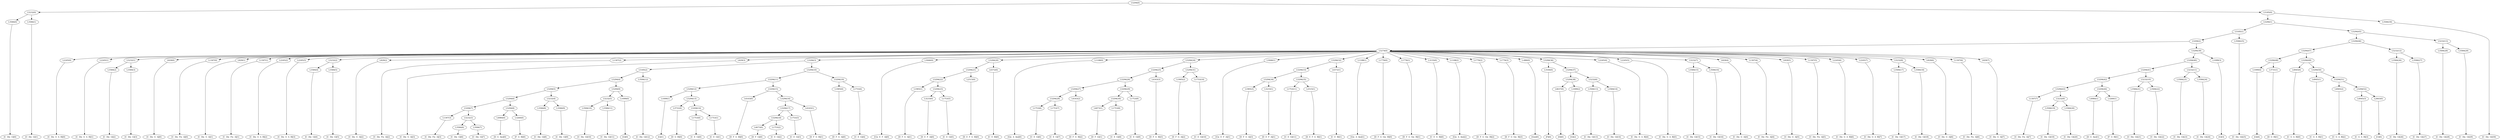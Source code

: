 digraph sample{
"L3584(0)"->"[C  Dis  G](0)"
"L3584(1)"->"[C  Dis  G](1)"
"L5232(0)"->"L3584(0)"
"L5232(0)"->"L3584(1)"
"L2245(0)"->"[C  Dis  G  A  B](0)"
"L2245(1)"->"[C  Dis  G  A  B](1)"
"L3584(2)"->"[C  Dis  G](2)"
"L3584(3)"->"[C  Dis  G](3)"
"L5232(1)"->"L3584(2)"
"L5232(1)"->"L3584(3)"
"L829(0)"->"[C  Dis  G  A](0)"
"L1307(0)"->"[C  Dis  Fis  A](0)"
"L829(1)"->"[C  Dis  G  A](1)"
"L1307(1)"->"[C  Dis  Fis  A](1)"
"L2245(2)"->"[C  Dis  G  A  B](2)"
"L2245(3)"->"[C  Dis  G  A  B](3)"
"L3584(4)"->"[C  Dis  G](4)"
"L3584(5)"->"[C  Dis  G](5)"
"L5232(2)"->"L3584(4)"
"L5232(2)"->"L3584(5)"
"L829(2)"->"[C  Dis  G  A](2)"
"L1307(2)"->"[C  Dis  Fis  A](2)"
"L829(3)"->"[C  Dis  G  A](3)"
"L1307(3)"->"[C  Dis  Fis  A](3)"
"L3584(6)"->"[C  Dis  G](6)"
"L3584(7)"->"[C  Dis  G](7)"
"L5232(3)"->"L3584(6)"
"L5232(3)"->"L3584(7)"
"L5294(7)"->"L1307(3)"
"L5294(7)"->"L5232(3)"
"L4984(0)"->"[D  G  Ais](0)"
"L3260(0)"->"[F  G  B](0)"
"L5294(8)"->"L4984(0)"
"L5294(8)"->"L3260(0)"
"L5294(6)"->"L5294(7)"
"L5294(6)"->"L5294(8)"
"L3584(8)"->"[C  Dis  G](8)"
"L3584(9)"->"[C  Dis  G](9)"
"L5232(4)"->"L3584(8)"
"L5232(4)"->"L3584(9)"
"L5294(5)"->"L5294(6)"
"L5294(5)"->"L5232(4)"
"L3584(10)"->"[C  Dis  G](10)"
"L3584(11)"->"[C  Dis  G](11)"
"L5232(5)"->"L3584(10)"
"L5232(5)"->"L3584(11)"
"L1099(0)"->"[G](0)"
"L5294(9)"->"L5232(5)"
"L5294(9)"->"L1099(0)"
"L5294(4)"->"L5294(5)"
"L5294(4)"->"L5294(9)"
"L3584(12)"->"[C  Dis  G](12)"
"L5185(2)"->"L5294(4)"
"L5185(2)"->"L3584(12)"
"L1099(1)"->"[G](1)"
"L3731(0)"->"[D  G  B](0)"
"L1753(0)"->"[C  E  G](0)"
"L1753(1)"->"[C  E  G](1)"
"L5294(14)"->"L1753(0)"
"L5294(14)"->"L1753(1)"
"L5294(13)"->"L3731(0)"
"L5294(13)"->"L5294(14)"
"L5294(12)"->"L1099(1)"
"L5294(12)"->"L5294(13)"
"L4163(0)"->"[D  F  G  B](0)"
"L4073(0)"->"[D  F  G](0)"
"L1753(2)"->"[C  E  G](2)"
"L5294(18)"->"L4073(0)"
"L5294(18)"->"L1753(2)"
"L1753(3)"->"[C  E  G](3)"
"L5294(17)"->"L5294(18)"
"L5294(17)"->"L1753(3)"
"L4163(1)"->"[D  F  G  B](1)"
"L5294(16)"->"L5294(17)"
"L5294(16)"->"L4163(1)"
"L5294(15)"->"L4163(0)"
"L5294(15)"->"L5294(16)"
"L5294(11)"->"L5294(12)"
"L5294(11)"->"L5294(15)"
"L1905(0)"->"[D  F  G  A](0)"
"L1753(4)"->"[C  E  G](4)"
"L5294(19)"->"L1905(0)"
"L5294(19)"->"L1753(4)"
"L5294(10)"->"L5294(11)"
"L5294(10)"->"L5294(19)"
"L5294(3)"->"L5185(2)"
"L5294(3)"->"L5294(10)"
"L3046(0)"->"[Cis  E  F  A](0)"
"L1905(1)"->"[D  F  G  A](1)"
"L3233(0)"->"[D  E  F  A](0)"
"L1753(5)"->"[C  E  G](5)"
"L5294(23)"->"L3233(0)"
"L5294(23)"->"L1753(5)"
"L5294(22)"->"L1905(1)"
"L5294(22)"->"L5294(23)"
"L2515(0)"->"[D  E  F  G  B](0)"
"L5294(21)"->"L5294(22)"
"L5294(21)"->"L2515(0)"
"L4372(0)"->"[C  E  B](0)"
"L5294(20)"->"L5294(21)"
"L5294(20)"->"L4372(0)"
"L1108(0)"->"[Gis  A  Ais](0)"
"L1753(6)"->"[C  E  G](6)"
"L1753(7)"->"[C  E  G](7)"
"L5294(28)"->"L1753(6)"
"L5294(28)"->"L1753(7)"
"L4163(2)"->"[D  F  G  B](2)"
"L5294(27)"->"L5294(28)"
"L5294(27)"->"L4163(2)"
"L4073(1)"->"[D  F  G](1)"
"L1753(8)"->"[C  E  G](8)"
"L5294(30)"->"L4073(1)"
"L5294(30)"->"L1753(8)"
"L1753(9)"->"[C  E  G](9)"
"L5294(29)"->"L5294(30)"
"L5294(29)"->"L1753(9)"
"L5294(26)"->"L5294(27)"
"L5294(26)"->"L5294(29)"
"L4163(3)"->"[D  F  G  B](3)"
"L5294(25)"->"L5294(26)"
"L5294(25)"->"L4163(3)"
"L1905(2)"->"[D  F  G  A](2)"
"L1753(10)"->"[C  E  G](10)"
"L5294(31)"->"L1905(2)"
"L5294(31)"->"L1753(10)"
"L5294(24)"->"L5294(25)"
"L5294(24)"->"L5294(31)"
"L3046(1)"->"[Cis  E  F  A](1)"
"L1905(3)"->"[D  F  G  A](3)"
"L3233(1)"->"[D  E  F  A](1)"
"L5294(34)"->"L1905(3)"
"L5294(34)"->"L3233(1)"
"L1753(11)"->"[C  E  G](11)"
"L2515(1)"->"[D  E  F  G  B](1)"
"L5294(35)"->"L1753(11)"
"L5294(35)"->"L2515(1)"
"L5294(33)"->"L5294(34)"
"L5294(33)"->"L5294(35)"
"L4372(1)"->"[C  E  B](1)"
"L5294(32)"->"L5294(33)"
"L5294(32)"->"L4372(1)"
"L1108(1)"->"[Gis  A  Ais](1)"
"L1776(0)"->"[D  F  G  Gis  B](0)"
"L1776(1)"->"[D  F  G  Gis  B](1)"
"L3155(0)"->"[C  E  G  B](0)"
"L1108(2)"->"[Gis  A  Ais](2)"
"L1776(2)"->"[D  F  G  Gis  B](2)"
"L1776(3)"->"[D  F  G  Gis  B](3)"
"L-686(0)"->"[Gis](0)"
"L3164(0)"->"[F](0)"
"L4637(0)"->"[D](0)"
"L1099(2)"->"[G](2)"
"L5294(38)"->"L4637(0)"
"L5294(38)"->"L1099(2)"
"L3584(13)"->"[C  Dis  G](13)"
"L3584(14)"->"[C  Dis  G](14)"
"L5232(6)"->"L3584(13)"
"L5232(6)"->"L3584(14)"
"L5294(37)"->"L5294(38)"
"L5294(37)"->"L5232(6)"
"L5294(36)"->"L3164(0)"
"L5294(36)"->"L5294(37)"
"L2245(4)"->"[C  Dis  G  A  B](4)"
"L2245(5)"->"[C  Dis  G  A  B](5)"
"L3584(15)"->"[C  Dis  G](15)"
"L3584(16)"->"[C  Dis  G](16)"
"L5232(7)"->"L3584(15)"
"L5232(7)"->"L3584(16)"
"L829(4)"->"[C  Dis  G  A](4)"
"L1307(4)"->"[C  Dis  Fis  A](4)"
"L829(5)"->"[C  Dis  G  A](5)"
"L1307(5)"->"[C  Dis  Fis  A](5)"
"L2245(6)"->"[C  Dis  G  A  B](6)"
"L2245(7)"->"[C  Dis  G  A  B](7)"
"L3584(17)"->"[C  Dis  G](17)"
"L3584(18)"->"[C  Dis  G](18)"
"L5232(8)"->"L3584(17)"
"L5232(8)"->"L3584(18)"
"L829(6)"->"[C  Dis  G  A](6)"
"L1307(6)"->"[C  Dis  Fis  A](6)"
"L829(7)"->"[C  Dis  G  A](7)"
"L5274(0)"->"L2245(0)"
"L5274(0)"->"L2245(1)"
"L5274(0)"->"L5232(1)"
"L5274(0)"->"L829(0)"
"L5274(0)"->"L1307(0)"
"L5274(0)"->"L829(1)"
"L5274(0)"->"L1307(1)"
"L5274(0)"->"L2245(2)"
"L5274(0)"->"L2245(3)"
"L5274(0)"->"L5232(2)"
"L5274(0)"->"L829(2)"
"L5274(0)"->"L1307(2)"
"L5274(0)"->"L829(3)"
"L5274(0)"->"L5294(3)"
"L5274(0)"->"L3046(0)"
"L5274(0)"->"L5294(20)"
"L5274(0)"->"L1108(0)"
"L5274(0)"->"L5294(24)"
"L5274(0)"->"L3046(1)"
"L5274(0)"->"L5294(32)"
"L5274(0)"->"L1108(1)"
"L5274(0)"->"L1776(0)"
"L5274(0)"->"L1776(1)"
"L5274(0)"->"L3155(0)"
"L5274(0)"->"L1108(2)"
"L5274(0)"->"L1776(2)"
"L5274(0)"->"L1776(3)"
"L5274(0)"->"L-686(0)"
"L5274(0)"->"L5294(36)"
"L5274(0)"->"L2245(4)"
"L5274(0)"->"L2245(5)"
"L5274(0)"->"L5232(7)"
"L5274(0)"->"L829(4)"
"L5274(0)"->"L1307(4)"
"L5274(0)"->"L829(5)"
"L5274(0)"->"L1307(5)"
"L5274(0)"->"L2245(6)"
"L5274(0)"->"L2245(7)"
"L5274(0)"->"L5232(8)"
"L5274(0)"->"L829(6)"
"L5274(0)"->"L1307(6)"
"L5274(0)"->"L829(7)"
"L1307(7)"->"[C  Dis  Fis  A](7)"
"L3584(19)"->"[C  Dis  G](19)"
"L3584(20)"->"[C  Dis  G](20)"
"L5232(9)"->"L3584(19)"
"L5232(9)"->"L3584(20)"
"L5294(43)"->"L1307(7)"
"L5294(43)"->"L5232(9)"
"L4984(1)"->"[D  G  Ais](1)"
"L3260(1)"->"[F  G  B](1)"
"L5294(44)"->"L4984(1)"
"L5294(44)"->"L3260(1)"
"L5294(42)"->"L5294(43)"
"L5294(42)"->"L5294(44)"
"L3584(21)"->"[C  Dis  G](21)"
"L3584(22)"->"[C  Dis  G](22)"
"L5232(10)"->"L3584(21)"
"L5232(10)"->"L3584(22)"
"L5294(41)"->"L5294(42)"
"L5294(41)"->"L5232(10)"
"L3584(23)"->"[C  Dis  G](23)"
"L3584(24)"->"[C  Dis  G](24)"
"L5232(11)"->"L3584(23)"
"L5232(11)"->"L3584(24)"
"L5294(40)"->"L5294(41)"
"L5294(40)"->"L5232(11)"
"L1099(3)"->"[G](3)"
"L5294(39)"->"L5294(40)"
"L5294(39)"->"L1099(3)"
"L5294(2)"->"L5274(0)"
"L5294(2)"->"L5294(39)"
"L3584(25)"->"[C  Dis  G](25)"
"L5185(1)"->"L5294(2)"
"L5185(1)"->"L3584(25)"
"L1099(4)"->"[G](4)"
"L3731(1)"->"[D  G  B](1)"
"L5294(48)"->"L1099(4)"
"L5294(48)"->"L3731(1)"
"L4945(0)"->"[C  G  A  B](0)"
"L4945(1)"->"[C  G  A  B](1)"
"L4945(2)"->"[C  G  A  B](2)"
"L4945(3)"->"[C  G  A  B](3)"
"L2663(0)"->"[C](0)"
"L5294(52)"->"L4945(3)"
"L5294(52)"->"L2663(0)"
"L5294(51)"->"L4945(2)"
"L5294(51)"->"L5294(52)"
"L5294(50)"->"L4945(1)"
"L5294(50)"->"L5294(51)"
"L5294(49)"->"L4945(0)"
"L5294(49)"->"L5294(50)"
"L5294(47)"->"L5294(48)"
"L5294(47)"->"L5294(49)"
"L3584(26)"->"[C  Dis  G](26)"
"L3584(27)"->"[C  Dis  G](27)"
"L5232(12)"->"L3584(26)"
"L5232(12)"->"L3584(27)"
"L5294(46)"->"L5294(47)"
"L5294(46)"->"L5232(12)"
"L3584(28)"->"[C  Dis  G](28)"
"L3584(29)"->"[C  Dis  G](29)"
"L5232(13)"->"L3584(28)"
"L5232(13)"->"L3584(29)"
"L5294(45)"->"L5294(46)"
"L5294(45)"->"L5232(13)"
"L5294(1)"->"L5185(1)"
"L5294(1)"->"L5294(45)"
"L3584(30)"->"[C  Dis  G](30)"
"L5185(0)"->"L5294(1)"
"L5185(0)"->"L3584(30)"
"L5294(0)"->"L5232(0)"
"L5294(0)"->"L5185(0)"
{rank = min; "L5294(0)"}
{rank = same; "L5232(0)"; "L5185(0)";}
{rank = same; "L3584(0)"; "L3584(1)"; "L5294(1)"; "L3584(30)";}
{rank = same; "L5185(1)"; "L5294(45)";}
{rank = same; "L5294(2)"; "L3584(25)"; "L5294(46)"; "L5232(13)";}
{rank = same; "L5274(0)"; "L5294(39)"; "L5294(47)"; "L5232(12)"; "L3584(28)"; "L3584(29)";}
{rank = same; "L2245(0)"; "L2245(1)"; "L5232(1)"; "L829(0)"; "L1307(0)"; "L829(1)"; "L1307(1)"; "L2245(2)"; "L2245(3)"; "L5232(2)"; "L829(2)"; "L1307(2)"; "L829(3)"; "L5294(3)"; "L3046(0)"; "L5294(20)"; "L1108(0)"; "L5294(24)"; "L3046(1)"; "L5294(32)"; "L1108(1)"; "L1776(0)"; "L1776(1)"; "L3155(0)"; "L1108(2)"; "L1776(2)"; "L1776(3)"; "L-686(0)"; "L5294(36)"; "L2245(4)"; "L2245(5)"; "L5232(7)"; "L829(4)"; "L1307(4)"; "L829(5)"; "L1307(5)"; "L2245(6)"; "L2245(7)"; "L5232(8)"; "L829(6)"; "L1307(6)"; "L829(7)"; "L5294(40)"; "L1099(3)"; "L5294(48)"; "L5294(49)"; "L3584(26)"; "L3584(27)";}
{rank = same; "L3584(2)"; "L3584(3)"; "L3584(4)"; "L3584(5)"; "L5185(2)"; "L5294(10)"; "L5294(21)"; "L4372(0)"; "L5294(25)"; "L5294(31)"; "L5294(33)"; "L4372(1)"; "L3164(0)"; "L5294(37)"; "L3584(15)"; "L3584(16)"; "L3584(17)"; "L3584(18)"; "L5294(41)"; "L5232(11)"; "L1099(4)"; "L3731(1)"; "L4945(0)"; "L5294(50)";}
{rank = same; "L5294(4)"; "L3584(12)"; "L5294(11)"; "L5294(19)"; "L5294(22)"; "L2515(0)"; "L5294(26)"; "L4163(3)"; "L1905(2)"; "L1753(10)"; "L5294(34)"; "L5294(35)"; "L5294(38)"; "L5232(6)"; "L5294(42)"; "L5232(10)"; "L3584(23)"; "L3584(24)"; "L4945(1)"; "L5294(51)";}
{rank = same; "L5294(5)"; "L5294(9)"; "L5294(12)"; "L5294(15)"; "L1905(0)"; "L1753(4)"; "L1905(1)"; "L5294(23)"; "L5294(27)"; "L5294(29)"; "L1905(3)"; "L3233(1)"; "L1753(11)"; "L2515(1)"; "L4637(0)"; "L1099(2)"; "L3584(13)"; "L3584(14)"; "L5294(43)"; "L5294(44)"; "L3584(21)"; "L3584(22)"; "L4945(2)"; "L5294(52)";}
{rank = same; "L5294(6)"; "L5232(4)"; "L5232(5)"; "L1099(0)"; "L1099(1)"; "L5294(13)"; "L4163(0)"; "L5294(16)"; "L3233(0)"; "L1753(5)"; "L5294(28)"; "L4163(2)"; "L5294(30)"; "L1753(9)"; "L1307(7)"; "L5232(9)"; "L4984(1)"; "L3260(1)"; "L4945(3)"; "L2663(0)";}
{rank = same; "L5294(7)"; "L5294(8)"; "L3584(8)"; "L3584(9)"; "L3584(10)"; "L3584(11)"; "L3731(0)"; "L5294(14)"; "L5294(17)"; "L4163(1)"; "L1753(6)"; "L1753(7)"; "L4073(1)"; "L1753(8)"; "L3584(19)"; "L3584(20)";}
{rank = same; "L1307(3)"; "L5232(3)"; "L4984(0)"; "L3260(0)"; "L1753(0)"; "L1753(1)"; "L5294(18)"; "L1753(3)";}
{rank = same; "L3584(6)"; "L3584(7)"; "L4073(0)"; "L1753(2)";}
{rank = max; "[C  Dis  Fis  A](0)"; "[C  Dis  Fis  A](1)"; "[C  Dis  Fis  A](2)"; "[C  Dis  Fis  A](3)"; "[C  Dis  Fis  A](4)"; "[C  Dis  Fis  A](5)"; "[C  Dis  Fis  A](6)"; "[C  Dis  Fis  A](7)"; "[C  Dis  G  A  B](0)"; "[C  Dis  G  A  B](1)"; "[C  Dis  G  A  B](2)"; "[C  Dis  G  A  B](3)"; "[C  Dis  G  A  B](4)"; "[C  Dis  G  A  B](5)"; "[C  Dis  G  A  B](6)"; "[C  Dis  G  A  B](7)"; "[C  Dis  G  A](0)"; "[C  Dis  G  A](1)"; "[C  Dis  G  A](2)"; "[C  Dis  G  A](3)"; "[C  Dis  G  A](4)"; "[C  Dis  G  A](5)"; "[C  Dis  G  A](6)"; "[C  Dis  G  A](7)"; "[C  Dis  G](0)"; "[C  Dis  G](1)"; "[C  Dis  G](10)"; "[C  Dis  G](11)"; "[C  Dis  G](12)"; "[C  Dis  G](13)"; "[C  Dis  G](14)"; "[C  Dis  G](15)"; "[C  Dis  G](16)"; "[C  Dis  G](17)"; "[C  Dis  G](18)"; "[C  Dis  G](19)"; "[C  Dis  G](2)"; "[C  Dis  G](20)"; "[C  Dis  G](21)"; "[C  Dis  G](22)"; "[C  Dis  G](23)"; "[C  Dis  G](24)"; "[C  Dis  G](25)"; "[C  Dis  G](26)"; "[C  Dis  G](27)"; "[C  Dis  G](28)"; "[C  Dis  G](29)"; "[C  Dis  G](3)"; "[C  Dis  G](30)"; "[C  Dis  G](4)"; "[C  Dis  G](5)"; "[C  Dis  G](6)"; "[C  Dis  G](7)"; "[C  Dis  G](8)"; "[C  Dis  G](9)"; "[C  E  B](0)"; "[C  E  B](1)"; "[C  E  G  B](0)"; "[C  E  G](0)"; "[C  E  G](1)"; "[C  E  G](10)"; "[C  E  G](11)"; "[C  E  G](2)"; "[C  E  G](3)"; "[C  E  G](4)"; "[C  E  G](5)"; "[C  E  G](6)"; "[C  E  G](7)"; "[C  E  G](8)"; "[C  E  G](9)"; "[C  G  A  B](0)"; "[C  G  A  B](1)"; "[C  G  A  B](2)"; "[C  G  A  B](3)"; "[C](0)"; "[Cis  E  F  A](0)"; "[Cis  E  F  A](1)"; "[D  E  F  A](0)"; "[D  E  F  A](1)"; "[D  E  F  G  B](0)"; "[D  E  F  G  B](1)"; "[D  F  G  A](0)"; "[D  F  G  A](1)"; "[D  F  G  A](2)"; "[D  F  G  A](3)"; "[D  F  G  B](0)"; "[D  F  G  B](1)"; "[D  F  G  B](2)"; "[D  F  G  B](3)"; "[D  F  G  Gis  B](0)"; "[D  F  G  Gis  B](1)"; "[D  F  G  Gis  B](2)"; "[D  F  G  Gis  B](3)"; "[D  F  G](0)"; "[D  F  G](1)"; "[D  G  Ais](0)"; "[D  G  Ais](1)"; "[D  G  B](0)"; "[D  G  B](1)"; "[D](0)"; "[F  G  B](0)"; "[F  G  B](1)"; "[F](0)"; "[G](0)"; "[G](1)"; "[G](2)"; "[G](3)"; "[G](4)"; "[Gis  A  Ais](0)"; "[Gis  A  Ais](1)"; "[Gis  A  Ais](2)"; "[Gis](0)";}
}